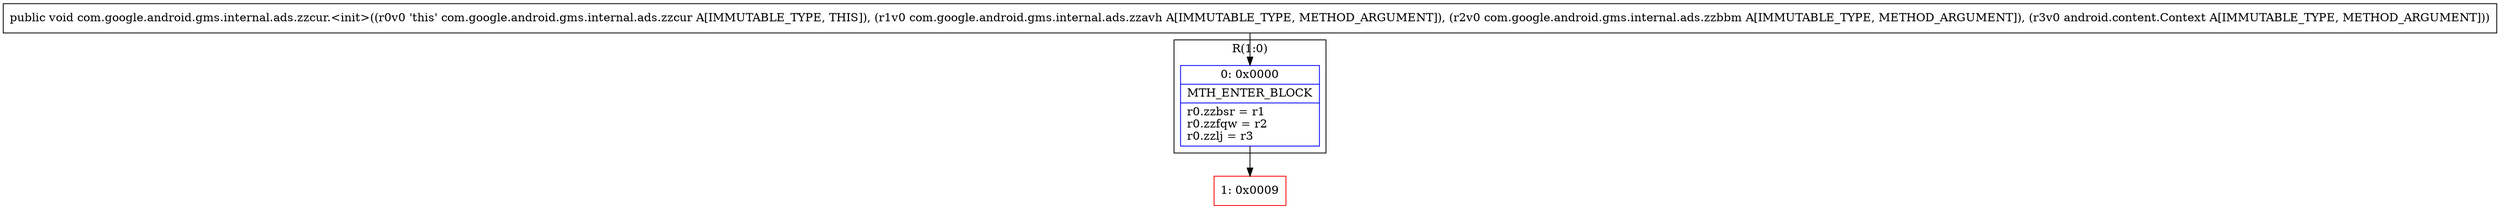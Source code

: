 digraph "CFG forcom.google.android.gms.internal.ads.zzcur.\<init\>(Lcom\/google\/android\/gms\/internal\/ads\/zzavh;Lcom\/google\/android\/gms\/internal\/ads\/zzbbm;Landroid\/content\/Context;)V" {
subgraph cluster_Region_2005206653 {
label = "R(1:0)";
node [shape=record,color=blue];
Node_0 [shape=record,label="{0\:\ 0x0000|MTH_ENTER_BLOCK\l|r0.zzbsr = r1\lr0.zzfqw = r2\lr0.zzlj = r3\l}"];
}
Node_1 [shape=record,color=red,label="{1\:\ 0x0009}"];
MethodNode[shape=record,label="{public void com.google.android.gms.internal.ads.zzcur.\<init\>((r0v0 'this' com.google.android.gms.internal.ads.zzcur A[IMMUTABLE_TYPE, THIS]), (r1v0 com.google.android.gms.internal.ads.zzavh A[IMMUTABLE_TYPE, METHOD_ARGUMENT]), (r2v0 com.google.android.gms.internal.ads.zzbbm A[IMMUTABLE_TYPE, METHOD_ARGUMENT]), (r3v0 android.content.Context A[IMMUTABLE_TYPE, METHOD_ARGUMENT])) }"];
MethodNode -> Node_0;
Node_0 -> Node_1;
}

